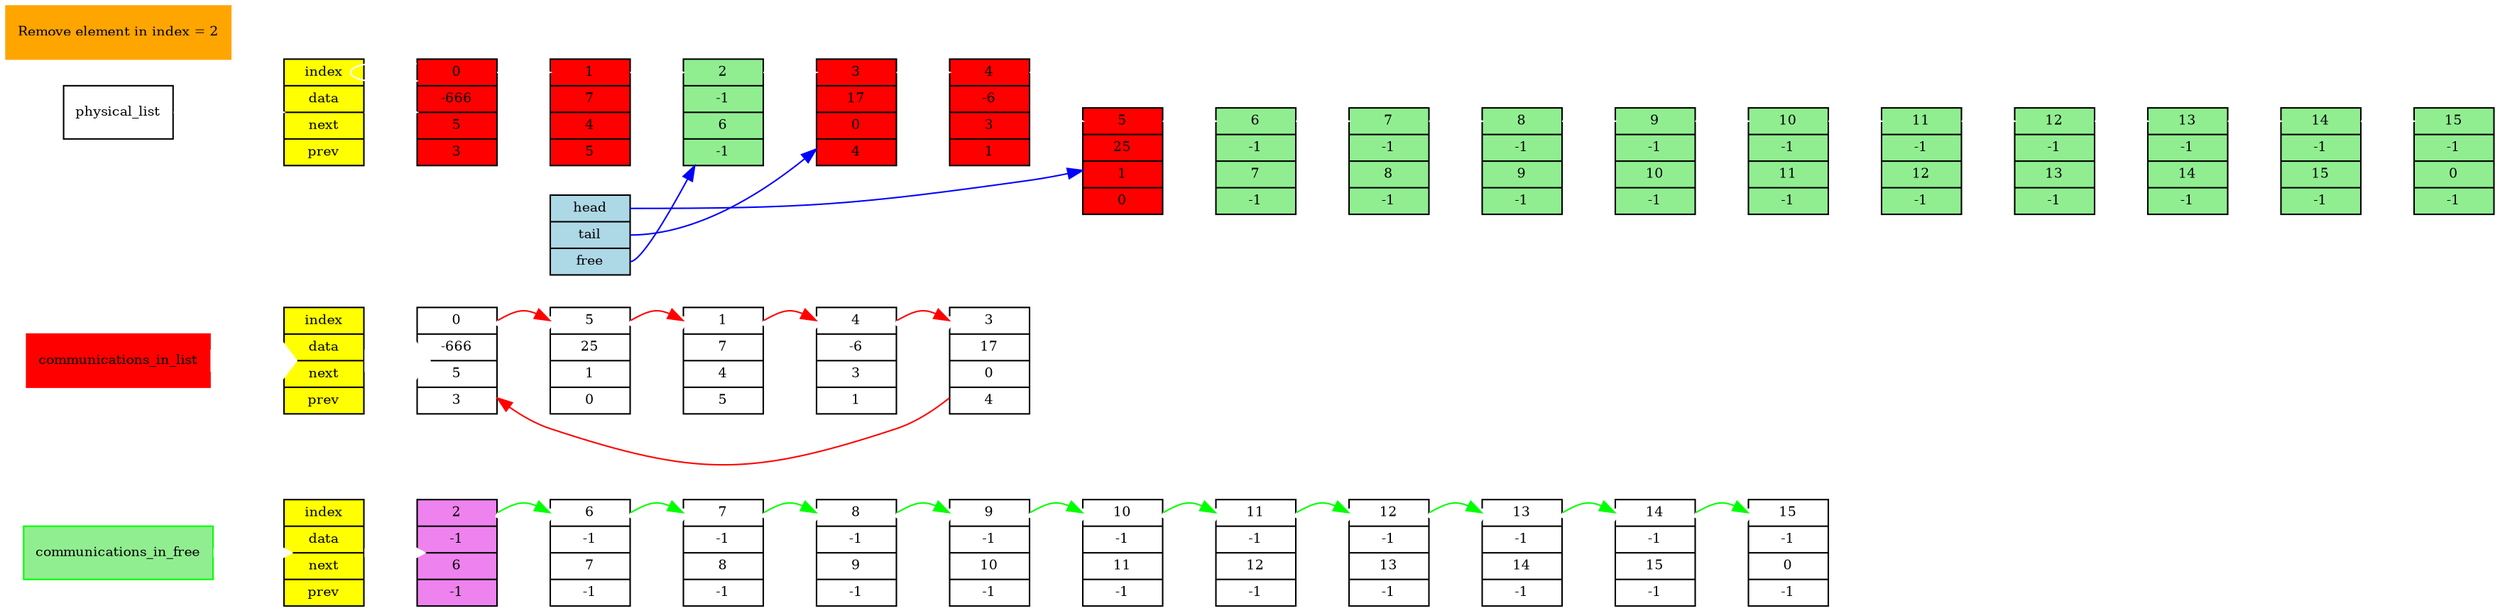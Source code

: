 digraph
{
	rankdir = LR;
	node[fontsize=9];
	edge[color="green",fontsize=12]

	subgraph
	{
		communications_in_free [shape="rectangle", color = "green", style="filled",fillcolor="lightgreen"]

		names_free [shape=record, label=" index | data | next | prev ", style="filled",fillcolor="yellow"]

		name2 [shape=record, label="<f2>    2 |   -1 |    6 |   -1 ", style="filled",fillcolor="violet"]
		name6 [shape=record, label="<f6>    6 |   -1 |    7 |   -1 "]
		name7 [shape=record, label="<f7>    7 |   -1 |    8 |   -1 "]
		name8 [shape=record, label="<f8>    8 |   -1 |    9 |   -1 "]
		name9 [shape=record, label="<f9>    9 |   -1 |   10 |   -1 "]
		name10 [shape=record, label="<f10>   10 |   -1 |   11 |   -1 "]
		name11 [shape=record, label="<f11>   11 |   -1 |   12 |   -1 "]
		name12 [shape=record, label="<f12>   12 |   -1 |   13 |   -1 "]
		name13 [shape=record, label="<f13>   13 |   -1 |   14 |   -1 "]
		name14 [shape=record, label="<f14>   14 |   -1 |   15 |   -1 "]
		name15 [shape=record, label="<f15>   15 |   -1 |    0 |   -1 "]
		
		name2:<f2> -> name6:<f6> -> name7:<f7> -> name8:<f8> -> name9:<f9> -> name10:<f10> -> name11:<f11> -> name12:<f12> -> name13:<f13> -> name14:<f14> -> name15:<f15> [penwidth = 6.0, color="white"]
		name2:<f2> -> name6:<f6> -> name7:<f7> -> name8:<f8> -> name9:<f9> -> name10:<f10> -> name11:<f11> -> name12:<f12> -> name13:<f13> -> name14:<f14> -> name15:<f15> 

		communications_in_free -> names_free -> name2 [penwidth = 6.0, color="white"]
	}

	edge[color="red",fontsize=12]

	subgraph
	{
		communications_in_list [shape="rectangle", color = "red", style="filled",fillcolor="red"]

		names_list [shape=record, label=" index | data | next | prev ", style="filled",fillcolor="yellow"]

		name0 [shape=record, label="<f0>    0 | -666 |    5 |    3 "]
		name5 [shape=record, label="<f5>    5 |   25 |    1 |    0 "]
		name1 [shape=record, label="<f1>    1 |    7 |    4 |    5 "]
		name4 [shape=record, label="<f4>    4 |   -6 |    3 |    1 "]
		name3 [shape=record, label="<f3>    3 |   17 |    0 |    4 "]
		
		name0:<f0> -> name5:<f5> -> name1:<f1> -> name4:<f4> -> name3:<f3> [penwidth = 6.0, color="white"]
		name0:<f0> -> name5:<f5> -> name1:<f1> -> name4:<f4> -> name3:<f3> 
		name3 -> name0
		communications_in_list -> names_list -> name0 [penwidth = 15.0, color="white"]
	}

	edge[color="white",fontsize=12]

	subgraph
	{
		header [shape=record, label="<f0> head | <f1> tail | <f2> free", style="filled",fillcolor="lightblue"]
	}
		edge[color="blue",fontsize=12]

	subgraph
	{
		header:<f0> -> name_ph5
	header:<f1> -> name_ph3
	header:<f2> -> name_ph2
	}

	edge[color="white",fontsize=12]

	subgraph
	{
		physical_list [shape="rectangle", color = "black"]

		names_physical_list [shape=record, label=" index | data | next | prev ", style="filled",fillcolor="yellow"]

		name_ph0 [shape=record, label="<f0>    0 | -666 |    5 |    3 ", style="filled",fillcolor="red"]
		name_ph1 [shape=record, label="<f1>    1 |    7 |    4 |    5 ", style="filled",fillcolor="red"]
		name_ph2 [shape=record, label="<f2>    2 |   -1 |    6 |   -1 ", style="filled",fillcolor="lightgreen"]
		name_ph3 [shape=record, label="<f3>    3 |   17 |    0 |    4 ", style="filled",fillcolor="red"]
		name_ph4 [shape=record, label="<f4>    4 |   -6 |    3 |    1 ", style="filled",fillcolor="red"]
		name_ph5 [shape=record, label="<f5>    5 |   25 |    1 |    0 ", style="filled",fillcolor="red"]
		name_ph6 [shape=record, label="<f6>    6 |   -1 |    7 |   -1 ", style="filled",fillcolor="lightgreen"]
		name_ph7 [shape=record, label="<f7>    7 |   -1 |    8 |   -1 ", style="filled",fillcolor="lightgreen"]
		name_ph8 [shape=record, label="<f8>    8 |   -1 |    9 |   -1 ", style="filled",fillcolor="lightgreen"]
		name_ph9 [shape=record, label="<f9>    9 |   -1 |   10 |   -1 ", style="filled",fillcolor="lightgreen"]
		name_ph10 [shape=record, label="<f10>   10 |   -1 |   11 |   -1 ", style="filled",fillcolor="lightgreen"]
		name_ph11 [shape=record, label="<f11>   11 |   -1 |   12 |   -1 ", style="filled",fillcolor="lightgreen"]
		name_ph12 [shape=record, label="<f12>   12 |   -1 |   13 |   -1 ", style="filled",fillcolor="lightgreen"]
		name_ph13 [shape=record, label="<f13>   13 |   -1 |   14 |   -1 ", style="filled",fillcolor="lightgreen"]
		name_ph14 [shape=record, label="<f14>   14 |   -1 |   15 |   -1 ", style="filled",fillcolor="lightgreen"]
		name_ph15 [shape=record, label="<f15>   15 |   -1 |    0 |   -1 ", style="filled",fillcolor="lightgreen"]
		
		name_ph0:<f0> -> name_ph0:<f0> -> name_ph1:<f1> -> name_ph2:<f2> -> name_ph3:<f3> -> name_ph4:<f4> -> name_ph5:<f5> -> name_ph6:<f6> -> name_ph7:<f7> -> name_ph8:<f8> -> name_ph9:<f9> -> name_ph10:<f10> -> name_ph11:<f11> -> name_ph12:<f12> -> name_ph13:<f13> -> name_ph14:<f14> -> name_ph15:<f15> 
		physical_list -> names_physical_list -> name_ph0
	}

	edge[color="white",fontsize=12]

	subgraph
	{
		OPERATION[shape="rectangle", label = "Remove element in index = 2" color = "orange", style="filled",fillcolor="orange"]
	}

	
}